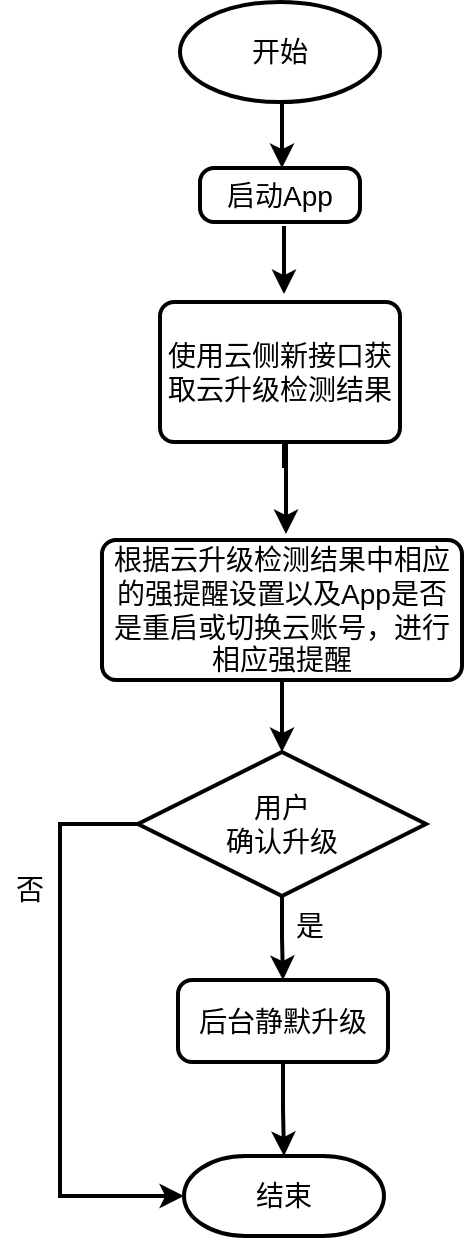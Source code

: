 <mxfile version="24.2.5" type="github">
  <diagram name="第 1 页" id="SnEiPAsqYIaOKTm-W5p2">
    <mxGraphModel dx="915" dy="575" grid="1" gridSize="10" guides="1" tooltips="1" connect="1" arrows="1" fold="1" page="1" pageScale="1" pageWidth="827" pageHeight="1169" math="0" shadow="0">
      <root>
        <mxCell id="0" />
        <mxCell id="1" parent="0" />
        <mxCell id="nd6yBEO4HvQz4fjfClLw-33" style="edgeStyle=orthogonalEdgeStyle;rounded=0;orthogonalLoop=1;jettySize=auto;html=1;exitX=0.5;exitY=1;exitDx=0;exitDy=0;exitPerimeter=0;entryX=0.5;entryY=0;entryDx=0;entryDy=0;fontSize=14;strokeWidth=2;" parent="1" source="nd6yBEO4HvQz4fjfClLw-1" edge="1">
          <mxGeometry relative="1" as="geometry">
            <mxPoint x="321" y="133" as="targetPoint" />
          </mxGeometry>
        </mxCell>
        <mxCell id="nd6yBEO4HvQz4fjfClLw-1" value="开始" style="strokeWidth=2;html=1;shape=mxgraph.flowchart.start_1;whiteSpace=wrap;fontSize=14;" parent="1" vertex="1">
          <mxGeometry x="270" y="50" width="100" height="50" as="geometry" />
        </mxCell>
        <mxCell id="nd6yBEO4HvQz4fjfClLw-9" value="使用云侧新接口获取云升级检测结果" style="rounded=1;whiteSpace=wrap;html=1;absoluteArcSize=1;arcSize=14;strokeWidth=2;fontSize=14;" parent="1" vertex="1">
          <mxGeometry x="260" y="200" width="120" height="70" as="geometry" />
        </mxCell>
        <mxCell id="nd6yBEO4HvQz4fjfClLw-24" value="根据云升级检测结果中相应的强提醒设置以及App是否是重启或切换云账号，进行相应强提醒" style="rounded=1;whiteSpace=wrap;html=1;absoluteArcSize=1;arcSize=14;strokeWidth=2;fontSize=14;" parent="1" vertex="1">
          <mxGeometry x="231" y="319" width="180" height="70" as="geometry" />
        </mxCell>
        <mxCell id="L9t5HsTD7uQbFF0ELLba-4" style="edgeStyle=orthogonalEdgeStyle;rounded=0;orthogonalLoop=1;jettySize=auto;html=1;exitX=0.5;exitY=1;exitDx=0;exitDy=0;exitPerimeter=0;entryX=0.5;entryY=0;entryDx=0;entryDy=0;fontSize=14;strokeWidth=2;" parent="1" source="nd6yBEO4HvQz4fjfClLw-44" target="nd6yBEO4HvQz4fjfClLw-46" edge="1">
          <mxGeometry relative="1" as="geometry" />
        </mxCell>
        <mxCell id="nd6yBEO4HvQz4fjfClLw-44" value="用户&lt;div style=&quot;font-size: 14px;&quot;&gt;确认升级&lt;/div&gt;" style="strokeWidth=2;html=1;shape=mxgraph.flowchart.decision;whiteSpace=wrap;fontSize=14;" parent="1" vertex="1">
          <mxGeometry x="249" y="425" width="144" height="72" as="geometry" />
        </mxCell>
        <mxCell id="nd6yBEO4HvQz4fjfClLw-45" value="结束" style="strokeWidth=2;html=1;shape=mxgraph.flowchart.terminator;whiteSpace=wrap;fontSize=14;" parent="1" vertex="1">
          <mxGeometry x="272" y="627" width="100" height="40" as="geometry" />
        </mxCell>
        <mxCell id="nd6yBEO4HvQz4fjfClLw-46" value="后台静默升级" style="rounded=1;whiteSpace=wrap;html=1;absoluteArcSize=1;arcSize=14;strokeWidth=2;fontSize=14;" parent="1" vertex="1">
          <mxGeometry x="269" y="539" width="105" height="41" as="geometry" />
        </mxCell>
        <mxCell id="nd6yBEO4HvQz4fjfClLw-47" style="edgeStyle=orthogonalEdgeStyle;rounded=0;orthogonalLoop=1;jettySize=auto;html=1;exitX=0.5;exitY=1;exitDx=0;exitDy=0;entryX=0.5;entryY=0;entryDx=0;entryDy=0;entryPerimeter=0;fontSize=14;strokeWidth=2;" parent="1" source="nd6yBEO4HvQz4fjfClLw-46" target="nd6yBEO4HvQz4fjfClLw-45" edge="1">
          <mxGeometry relative="1" as="geometry" />
        </mxCell>
        <mxCell id="nd6yBEO4HvQz4fjfClLw-50" style="edgeStyle=orthogonalEdgeStyle;rounded=0;orthogonalLoop=1;jettySize=auto;html=1;exitX=0.5;exitY=1;exitDx=0;exitDy=0;entryX=0.5;entryY=0;entryDx=0;entryDy=0;entryPerimeter=0;fontSize=14;strokeWidth=2;" parent="1" source="nd6yBEO4HvQz4fjfClLw-24" target="nd6yBEO4HvQz4fjfClLw-44" edge="1">
          <mxGeometry relative="1" as="geometry" />
        </mxCell>
        <mxCell id="nd6yBEO4HvQz4fjfClLw-51" value="是" style="text;html=1;align=center;verticalAlign=middle;whiteSpace=wrap;rounded=0;fontSize=14;strokeWidth=2;" parent="1" vertex="1">
          <mxGeometry x="320" y="497" width="30" height="30" as="geometry" />
        </mxCell>
        <mxCell id="nd6yBEO4HvQz4fjfClLw-52" value="否" style="text;html=1;align=center;verticalAlign=middle;whiteSpace=wrap;rounded=0;fontSize=14;strokeWidth=2;" parent="1" vertex="1">
          <mxGeometry x="180" y="479" width="30" height="30" as="geometry" />
        </mxCell>
        <mxCell id="L9t5HsTD7uQbFF0ELLba-5" style="edgeStyle=orthogonalEdgeStyle;rounded=0;orthogonalLoop=1;jettySize=auto;html=1;exitX=0;exitY=0.5;exitDx=0;exitDy=0;exitPerimeter=0;entryX=0;entryY=0.5;entryDx=0;entryDy=0;entryPerimeter=0;fontSize=14;strokeWidth=2;" parent="1" source="nd6yBEO4HvQz4fjfClLw-44" target="nd6yBEO4HvQz4fjfClLw-45" edge="1">
          <mxGeometry relative="1" as="geometry">
            <Array as="points">
              <mxPoint x="210" y="461" />
              <mxPoint x="210" y="647" />
            </Array>
          </mxGeometry>
        </mxCell>
        <mxCell id="6PjM95sy_souuHXPras5-1" value="启动App" style="rounded=1;whiteSpace=wrap;html=1;absoluteArcSize=1;arcSize=14;strokeWidth=2;fontSize=14;" vertex="1" parent="1">
          <mxGeometry x="280" y="133" width="80" height="27" as="geometry" />
        </mxCell>
        <mxCell id="6PjM95sy_souuHXPras5-2" style="edgeStyle=orthogonalEdgeStyle;rounded=0;orthogonalLoop=1;jettySize=auto;html=1;exitX=0.5;exitY=1;exitDx=0;exitDy=0;exitPerimeter=0;entryX=0.5;entryY=0;entryDx=0;entryDy=0;fontSize=14;strokeWidth=2;" edge="1" parent="1">
          <mxGeometry relative="1" as="geometry">
            <mxPoint x="322" y="196" as="targetPoint" />
            <mxPoint x="321" y="163" as="sourcePoint" />
          </mxGeometry>
        </mxCell>
        <mxCell id="6PjM95sy_souuHXPras5-3" style="edgeStyle=orthogonalEdgeStyle;rounded=0;orthogonalLoop=1;jettySize=auto;html=1;exitX=0.5;exitY=1;exitDx=0;exitDy=0;exitPerimeter=0;entryX=0.5;entryY=0;entryDx=0;entryDy=0;fontSize=14;strokeWidth=2;" edge="1" parent="1">
          <mxGeometry relative="1" as="geometry">
            <mxPoint x="323" y="316" as="targetPoint" />
            <mxPoint x="322" y="283" as="sourcePoint" />
            <Array as="points">
              <mxPoint x="322" y="270" />
              <mxPoint x="323" y="270" />
            </Array>
          </mxGeometry>
        </mxCell>
      </root>
    </mxGraphModel>
  </diagram>
</mxfile>
